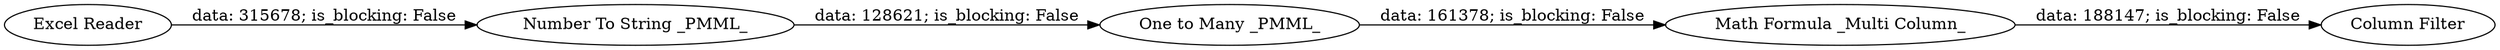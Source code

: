 digraph {
	"318140153587412077_5" [label="Math Formula _Multi Column_"]
	"318140153587412077_6" [label="Column Filter"]
	"318140153587412077_1" [label="Excel Reader"]
	"318140153587412077_3" [label="Number To String _PMML_"]
	"318140153587412077_2" [label="One to Many _PMML_"]
	"318140153587412077_1" -> "318140153587412077_3" [label="data: 315678; is_blocking: False"]
	"318140153587412077_2" -> "318140153587412077_5" [label="data: 161378; is_blocking: False"]
	"318140153587412077_5" -> "318140153587412077_6" [label="data: 188147; is_blocking: False"]
	"318140153587412077_3" -> "318140153587412077_2" [label="data: 128621; is_blocking: False"]
	rankdir=LR
}
